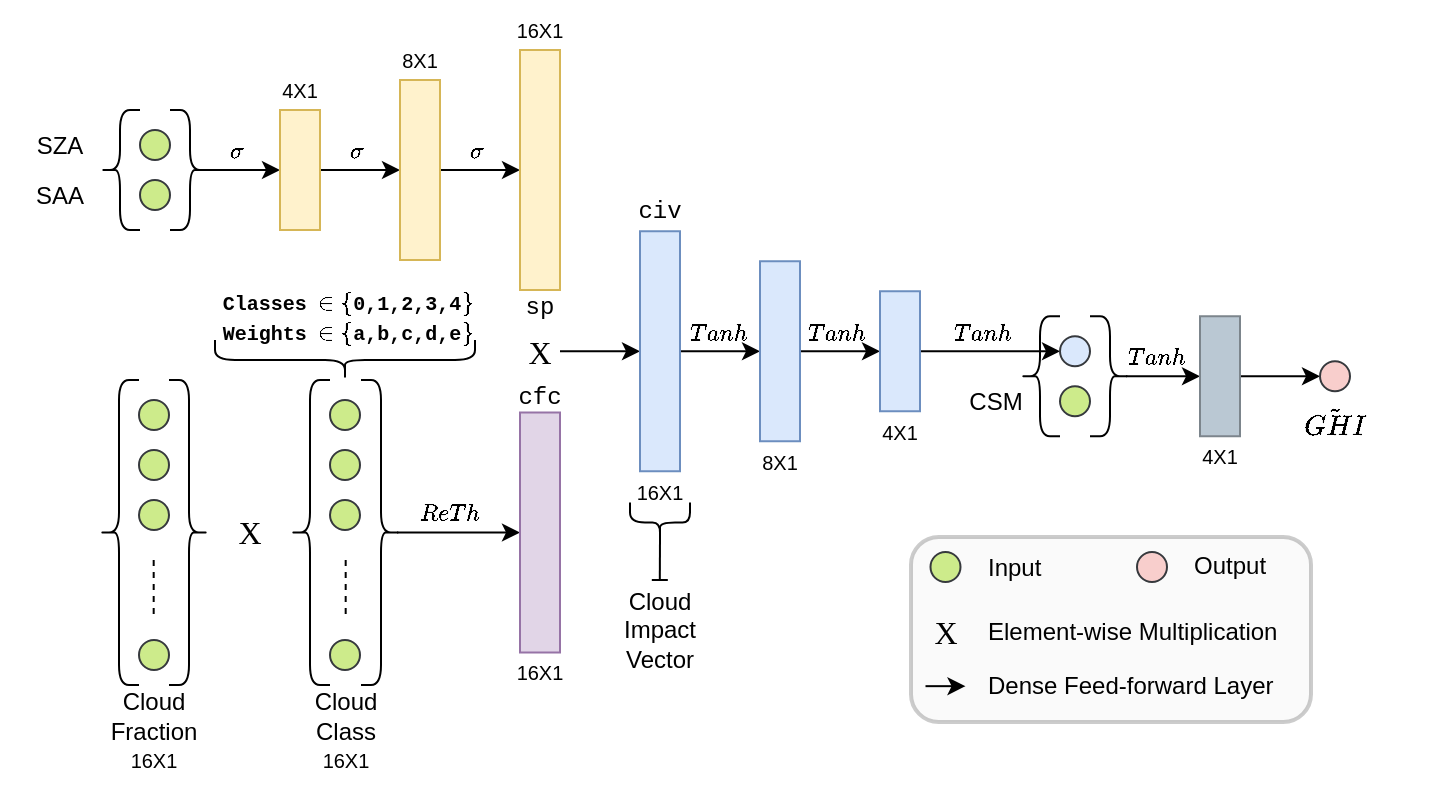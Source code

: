 <mxfile version="22.0.8" type="device">
  <diagram name="Page-1" id="1akDp7m4avPQtbB01FnF">
    <mxGraphModel dx="913" dy="471" grid="1" gridSize="10" guides="1" tooltips="1" connect="1" arrows="1" fold="1" page="1" pageScale="1" pageWidth="850" pageHeight="1100" math="1" shadow="0">
      <root>
        <mxCell id="0" />
        <mxCell id="1" parent="0" />
        <mxCell id="_aBtv9UDma8dpG4EVbKt-98" value="" style="rounded=0;whiteSpace=wrap;html=1;strokeColor=none;" parent="1" vertex="1">
          <mxGeometry x="60" width="680" height="400" as="geometry" />
        </mxCell>
        <mxCell id="_aBtv9UDma8dpG4EVbKt-91" value="" style="rounded=1;whiteSpace=wrap;html=1;opacity=20;strokeWidth=2;fillColor=#E6E6E6;" parent="1" vertex="1">
          <mxGeometry x="505.5" y="268.5" width="200" height="92.5" as="geometry" />
        </mxCell>
        <mxCell id="_aBtv9UDma8dpG4EVbKt-1" value="" style="shape=curlyBracket;whiteSpace=wrap;html=1;rounded=1;labelPosition=left;verticalLabelPosition=middle;align=right;verticalAlign=middle;" parent="1" vertex="1">
          <mxGeometry x="100" y="55" width="20" height="60" as="geometry" />
        </mxCell>
        <mxCell id="_aBtv9UDma8dpG4EVbKt-13" style="edgeStyle=orthogonalEdgeStyle;rounded=0;orthogonalLoop=1;jettySize=auto;html=1;exitX=0.1;exitY=0.5;exitDx=0;exitDy=0;exitPerimeter=0;entryX=0;entryY=0.5;entryDx=0;entryDy=0;" parent="1" source="_aBtv9UDma8dpG4EVbKt-2" target="_aBtv9UDma8dpG4EVbKt-7" edge="1">
          <mxGeometry relative="1" as="geometry" />
        </mxCell>
        <mxCell id="_aBtv9UDma8dpG4EVbKt-2" value="" style="shape=curlyBracket;whiteSpace=wrap;html=1;rounded=1;flipH=1;labelPosition=right;verticalLabelPosition=middle;align=left;verticalAlign=middle;" parent="1" vertex="1">
          <mxGeometry x="135" y="55" width="20" height="60" as="geometry" />
        </mxCell>
        <mxCell id="_aBtv9UDma8dpG4EVbKt-3" value="" style="ellipse;whiteSpace=wrap;html=1;aspect=fixed;fillColor=#cdeb8b;strokeColor=#36393d;" parent="1" vertex="1">
          <mxGeometry x="120" y="65" width="15" height="15" as="geometry" />
        </mxCell>
        <mxCell id="_aBtv9UDma8dpG4EVbKt-4" value="" style="ellipse;whiteSpace=wrap;html=1;aspect=fixed;fillColor=#cdeb8b;strokeColor=#36393d;" parent="1" vertex="1">
          <mxGeometry x="120" y="90" width="15" height="15" as="geometry" />
        </mxCell>
        <mxCell id="_aBtv9UDma8dpG4EVbKt-5" value="SZA" style="text;html=1;strokeColor=none;fillColor=none;align=center;verticalAlign=middle;whiteSpace=wrap;rounded=0;" parent="1" vertex="1">
          <mxGeometry x="50" y="57.5" width="60" height="30" as="geometry" />
        </mxCell>
        <mxCell id="_aBtv9UDma8dpG4EVbKt-6" value="SAA" style="text;html=1;strokeColor=none;fillColor=none;align=center;verticalAlign=middle;whiteSpace=wrap;rounded=0;" parent="1" vertex="1">
          <mxGeometry x="50" y="82.5" width="60" height="30" as="geometry" />
        </mxCell>
        <mxCell id="_aBtv9UDma8dpG4EVbKt-14" style="edgeStyle=orthogonalEdgeStyle;rounded=0;orthogonalLoop=1;jettySize=auto;html=1;exitX=1;exitY=0.5;exitDx=0;exitDy=0;entryX=0;entryY=0.5;entryDx=0;entryDy=0;" parent="1" source="_aBtv9UDma8dpG4EVbKt-7" target="_aBtv9UDma8dpG4EVbKt-8" edge="1">
          <mxGeometry relative="1" as="geometry" />
        </mxCell>
        <mxCell id="_aBtv9UDma8dpG4EVbKt-7" value="" style="rounded=0;whiteSpace=wrap;html=1;fillColor=#fff2cc;strokeColor=#d6b656;" parent="1" vertex="1">
          <mxGeometry x="190" y="55" width="20" height="60" as="geometry" />
        </mxCell>
        <mxCell id="_aBtv9UDma8dpG4EVbKt-15" style="edgeStyle=orthogonalEdgeStyle;rounded=0;orthogonalLoop=1;jettySize=auto;html=1;exitX=1;exitY=0.5;exitDx=0;exitDy=0;entryX=0;entryY=0.5;entryDx=0;entryDy=0;" parent="1" source="_aBtv9UDma8dpG4EVbKt-8" target="_aBtv9UDma8dpG4EVbKt-9" edge="1">
          <mxGeometry relative="1" as="geometry" />
        </mxCell>
        <mxCell id="_aBtv9UDma8dpG4EVbKt-8" value="" style="rounded=0;whiteSpace=wrap;html=1;fillColor=#fff2cc;strokeColor=#d6b656;" parent="1" vertex="1">
          <mxGeometry x="250" y="40" width="20" height="90" as="geometry" />
        </mxCell>
        <mxCell id="_aBtv9UDma8dpG4EVbKt-9" value="" style="rounded=0;whiteSpace=wrap;html=1;fillColor=#fff2cc;strokeColor=#d6b656;" parent="1" vertex="1">
          <mxGeometry x="310" y="25" width="20" height="120" as="geometry" />
        </mxCell>
        <mxCell id="_aBtv9UDma8dpG4EVbKt-10" value="&lt;font style=&quot;font-size: 10px;&quot;&gt;4X1&lt;/font&gt;" style="text;html=1;strokeColor=none;fillColor=none;align=center;verticalAlign=middle;whiteSpace=wrap;rounded=0;" parent="1" vertex="1">
          <mxGeometry x="170" y="35" width="60" height="20" as="geometry" />
        </mxCell>
        <mxCell id="_aBtv9UDma8dpG4EVbKt-11" value="&lt;font style=&quot;font-size: 10px;&quot;&gt;8X1&lt;/font&gt;" style="text;html=1;strokeColor=none;fillColor=none;align=center;verticalAlign=middle;whiteSpace=wrap;rounded=0;" parent="1" vertex="1">
          <mxGeometry x="230" y="20" width="60" height="20" as="geometry" />
        </mxCell>
        <mxCell id="_aBtv9UDma8dpG4EVbKt-12" value="&lt;font style=&quot;font-size: 10px;&quot;&gt;16X1&lt;/font&gt;" style="text;html=1;strokeColor=none;fillColor=none;align=center;verticalAlign=middle;whiteSpace=wrap;rounded=0;" parent="1" vertex="1">
          <mxGeometry x="290" y="5" width="60" height="20" as="geometry" />
        </mxCell>
        <mxCell id="_aBtv9UDma8dpG4EVbKt-16" value="&lt;font style=&quot;font-size: 10px;&quot;&gt;\(\sigma\)&lt;/font&gt;" style="text;html=1;strokeColor=none;fillColor=none;align=center;verticalAlign=middle;whiteSpace=wrap;rounded=0;" parent="1" vertex="1">
          <mxGeometry x="137.5" y="65" width="60" height="20" as="geometry" />
        </mxCell>
        <mxCell id="_aBtv9UDma8dpG4EVbKt-17" value="&lt;font style=&quot;font-size: 10px;&quot;&gt;\(\sigma\)&lt;/font&gt;" style="text;html=1;strokeColor=none;fillColor=none;align=center;verticalAlign=middle;whiteSpace=wrap;rounded=0;" parent="1" vertex="1">
          <mxGeometry x="197.5" y="65" width="60" height="20" as="geometry" />
        </mxCell>
        <mxCell id="_aBtv9UDma8dpG4EVbKt-18" value="&lt;span style=&quot;font-size: 10px;&quot;&gt;\(\sigma\)&lt;/span&gt;" style="text;html=1;strokeColor=none;fillColor=none;align=center;verticalAlign=middle;whiteSpace=wrap;rounded=0;" parent="1" vertex="1">
          <mxGeometry x="257.5" y="65" width="60" height="20" as="geometry" />
        </mxCell>
        <mxCell id="_aBtv9UDma8dpG4EVbKt-22" value="" style="shape=curlyBracket;whiteSpace=wrap;html=1;rounded=1;labelPosition=left;verticalLabelPosition=middle;align=right;verticalAlign=middle;" parent="1" vertex="1">
          <mxGeometry x="99.5" y="190" width="20" height="152.5" as="geometry" />
        </mxCell>
        <mxCell id="_aBtv9UDma8dpG4EVbKt-23" value="" style="shape=curlyBracket;whiteSpace=wrap;html=1;rounded=1;flipH=1;labelPosition=right;verticalLabelPosition=middle;align=left;verticalAlign=middle;" parent="1" vertex="1">
          <mxGeometry x="134.5" y="190" width="20" height="152.5" as="geometry" />
        </mxCell>
        <mxCell id="_aBtv9UDma8dpG4EVbKt-24" value="" style="ellipse;whiteSpace=wrap;html=1;aspect=fixed;fillColor=#cdeb8b;strokeColor=#36393d;" parent="1" vertex="1">
          <mxGeometry x="119.5" y="200" width="15" height="15" as="geometry" />
        </mxCell>
        <mxCell id="_aBtv9UDma8dpG4EVbKt-25" value="" style="ellipse;whiteSpace=wrap;html=1;aspect=fixed;fillColor=#cdeb8b;strokeColor=#36393d;" parent="1" vertex="1">
          <mxGeometry x="119.5" y="225" width="15" height="15" as="geometry" />
        </mxCell>
        <mxCell id="_aBtv9UDma8dpG4EVbKt-26" value="" style="ellipse;whiteSpace=wrap;html=1;aspect=fixed;fillColor=#cdeb8b;strokeColor=#36393d;" parent="1" vertex="1">
          <mxGeometry x="119.5" y="250" width="15" height="15" as="geometry" />
        </mxCell>
        <mxCell id="_aBtv9UDma8dpG4EVbKt-27" value="" style="endArrow=none;dashed=1;html=1;rounded=0;" parent="1" edge="1">
          <mxGeometry width="50" height="50" relative="1" as="geometry">
            <mxPoint x="126.84" y="280" as="sourcePoint" />
            <mxPoint x="126.84" y="310" as="targetPoint" />
          </mxGeometry>
        </mxCell>
        <mxCell id="_aBtv9UDma8dpG4EVbKt-28" value="" style="ellipse;whiteSpace=wrap;html=1;aspect=fixed;fillColor=#cdeb8b;strokeColor=#36393d;" parent="1" vertex="1">
          <mxGeometry x="119.5" y="320" width="15" height="15" as="geometry" />
        </mxCell>
        <mxCell id="_aBtv9UDma8dpG4EVbKt-29" value="" style="shape=curlyBracket;whiteSpace=wrap;html=1;rounded=1;labelPosition=left;verticalLabelPosition=middle;align=right;verticalAlign=middle;" parent="1" vertex="1">
          <mxGeometry x="195" y="190" width="20" height="152.5" as="geometry" />
        </mxCell>
        <mxCell id="_aBtv9UDma8dpG4EVbKt-43" style="edgeStyle=orthogonalEdgeStyle;rounded=0;orthogonalLoop=1;jettySize=auto;html=1;exitX=0.1;exitY=0.5;exitDx=0;exitDy=0;exitPerimeter=0;entryX=0;entryY=0.5;entryDx=0;entryDy=0;" parent="1" source="_aBtv9UDma8dpG4EVbKt-30" target="_aBtv9UDma8dpG4EVbKt-42" edge="1">
          <mxGeometry relative="1" as="geometry">
            <mxPoint x="286.0" y="266.25" as="targetPoint" />
          </mxGeometry>
        </mxCell>
        <mxCell id="_aBtv9UDma8dpG4EVbKt-30" value="" style="shape=curlyBracket;whiteSpace=wrap;html=1;rounded=1;flipH=1;labelPosition=right;verticalLabelPosition=middle;align=left;verticalAlign=middle;" parent="1" vertex="1">
          <mxGeometry x="230.5" y="190" width="20" height="152.5" as="geometry" />
        </mxCell>
        <mxCell id="_aBtv9UDma8dpG4EVbKt-31" value="" style="ellipse;whiteSpace=wrap;html=1;aspect=fixed;fillColor=#cdeb8b;strokeColor=#36393d;" parent="1" vertex="1">
          <mxGeometry x="215" y="200" width="15" height="15" as="geometry" />
        </mxCell>
        <mxCell id="_aBtv9UDma8dpG4EVbKt-32" value="" style="ellipse;whiteSpace=wrap;html=1;aspect=fixed;fillColor=#cdeb8b;strokeColor=#36393d;" parent="1" vertex="1">
          <mxGeometry x="215" y="225" width="15" height="15" as="geometry" />
        </mxCell>
        <mxCell id="_aBtv9UDma8dpG4EVbKt-33" value="" style="ellipse;whiteSpace=wrap;html=1;aspect=fixed;fillColor=#cdeb8b;strokeColor=#36393d;" parent="1" vertex="1">
          <mxGeometry x="215" y="250" width="15" height="15" as="geometry" />
        </mxCell>
        <mxCell id="_aBtv9UDma8dpG4EVbKt-34" value="" style="endArrow=none;dashed=1;html=1;rounded=0;" parent="1" edge="1">
          <mxGeometry width="50" height="50" relative="1" as="geometry">
            <mxPoint x="222.84" y="280" as="sourcePoint" />
            <mxPoint x="222.84" y="310" as="targetPoint" />
          </mxGeometry>
        </mxCell>
        <mxCell id="_aBtv9UDma8dpG4EVbKt-35" value="" style="ellipse;whiteSpace=wrap;html=1;aspect=fixed;fillColor=#cdeb8b;strokeColor=#36393d;" parent="1" vertex="1">
          <mxGeometry x="215" y="320" width="15" height="15" as="geometry" />
        </mxCell>
        <mxCell id="_aBtv9UDma8dpG4EVbKt-36" value="&lt;font style=&quot;font-size: 16px;&quot; face=&quot;Lucida Console&quot;&gt;X&lt;/font&gt;" style="text;html=1;strokeColor=none;fillColor=none;align=center;verticalAlign=middle;whiteSpace=wrap;rounded=0;" parent="1" vertex="1">
          <mxGeometry x="145" y="251.25" width="60" height="30" as="geometry" />
        </mxCell>
        <mxCell id="_aBtv9UDma8dpG4EVbKt-37" value="Cloud Fraction" style="text;html=1;strokeColor=none;fillColor=none;align=center;verticalAlign=middle;whiteSpace=wrap;rounded=0;" parent="1" vertex="1">
          <mxGeometry x="97" y="342.5" width="60" height="30" as="geometry" />
        </mxCell>
        <mxCell id="_aBtv9UDma8dpG4EVbKt-38" value="Cloud Class" style="text;html=1;strokeColor=none;fillColor=none;align=center;verticalAlign=middle;whiteSpace=wrap;rounded=0;" parent="1" vertex="1">
          <mxGeometry x="192.5" y="342.5" width="60" height="30" as="geometry" />
        </mxCell>
        <mxCell id="_aBtv9UDma8dpG4EVbKt-39" value="&lt;font style=&quot;font-size: 10px;&quot; face=&quot;Courier New&quot;&gt;&lt;b&gt;Classes \(\in \{\)0,1,2,3,4\(\}\)&lt;br&gt;Weights \(\in \{\)a,b,c,d,e\(\}\)&lt;/b&gt;&lt;/font&gt;" style="text;html=1;strokeColor=none;fillColor=none;align=center;verticalAlign=middle;whiteSpace=wrap;rounded=0;" parent="1" vertex="1">
          <mxGeometry x="158.5" y="142.5" width="130" height="30" as="geometry" />
        </mxCell>
        <mxCell id="_aBtv9UDma8dpG4EVbKt-41" value="" style="shape=curlyBracket;whiteSpace=wrap;html=1;rounded=1;labelPosition=left;verticalLabelPosition=middle;align=right;verticalAlign=middle;direction=north;" parent="1" vertex="1">
          <mxGeometry x="157.5" y="170" width="130" height="20" as="geometry" />
        </mxCell>
        <mxCell id="_aBtv9UDma8dpG4EVbKt-42" value="" style="rounded=0;whiteSpace=wrap;html=1;fillColor=#e1d5e7;strokeColor=#9673a6;" parent="1" vertex="1">
          <mxGeometry x="310" y="206.25" width="20" height="120" as="geometry" />
        </mxCell>
        <mxCell id="_aBtv9UDma8dpG4EVbKt-44" value="&lt;font style=&quot;font-size: 10px;&quot;&gt;16X1&lt;/font&gt;" style="text;html=1;strokeColor=none;fillColor=none;align=center;verticalAlign=middle;whiteSpace=wrap;rounded=0;" parent="1" vertex="1">
          <mxGeometry x="289.5" y="326.25" width="60" height="20" as="geometry" />
        </mxCell>
        <mxCell id="_aBtv9UDma8dpG4EVbKt-45" value="&lt;font style=&quot;font-size: 10px;&quot;&gt;16X1&lt;/font&gt;" style="text;html=1;strokeColor=none;fillColor=none;align=center;verticalAlign=middle;whiteSpace=wrap;rounded=0;" parent="1" vertex="1">
          <mxGeometry x="97" y="370" width="60" height="20" as="geometry" />
        </mxCell>
        <mxCell id="_aBtv9UDma8dpG4EVbKt-46" value="&lt;font style=&quot;font-size: 10px;&quot;&gt;16X1&lt;/font&gt;" style="text;html=1;strokeColor=none;fillColor=none;align=center;verticalAlign=middle;whiteSpace=wrap;rounded=0;" parent="1" vertex="1">
          <mxGeometry x="192.5" y="370" width="60" height="20" as="geometry" />
        </mxCell>
        <mxCell id="_aBtv9UDma8dpG4EVbKt-47" value="&lt;font style=&quot;font-size: 10px;&quot;&gt;\(ReTh\)&lt;/font&gt;" style="text;html=1;strokeColor=none;fillColor=none;align=center;verticalAlign=middle;whiteSpace=wrap;rounded=0;" parent="1" vertex="1">
          <mxGeometry x="245" y="246.25" width="60" height="20" as="geometry" />
        </mxCell>
        <mxCell id="_aBtv9UDma8dpG4EVbKt-52" style="edgeStyle=orthogonalEdgeStyle;rounded=0;orthogonalLoop=1;jettySize=auto;html=1;exitX=1;exitY=0.5;exitDx=0;exitDy=0;entryX=0;entryY=0.5;entryDx=0;entryDy=0;" parent="1" source="_aBtv9UDma8dpG4EVbKt-50" target="_aBtv9UDma8dpG4EVbKt-51" edge="1">
          <mxGeometry relative="1" as="geometry" />
        </mxCell>
        <mxCell id="_aBtv9UDma8dpG4EVbKt-50" value="&lt;font style=&quot;font-size: 16px;&quot; face=&quot;Lucida Console&quot;&gt;X&lt;/font&gt;" style="text;html=1;strokeColor=none;fillColor=none;align=center;verticalAlign=middle;whiteSpace=wrap;rounded=0;" parent="1" vertex="1">
          <mxGeometry x="310" y="160.625" width="20" height="30" as="geometry" />
        </mxCell>
        <mxCell id="_aBtv9UDma8dpG4EVbKt-55" style="edgeStyle=orthogonalEdgeStyle;rounded=0;orthogonalLoop=1;jettySize=auto;html=1;exitX=1;exitY=0.5;exitDx=0;exitDy=0;entryX=0;entryY=0.5;entryDx=0;entryDy=0;" parent="1" source="_aBtv9UDma8dpG4EVbKt-51" target="_aBtv9UDma8dpG4EVbKt-54" edge="1">
          <mxGeometry relative="1" as="geometry" />
        </mxCell>
        <mxCell id="_aBtv9UDma8dpG4EVbKt-51" value="" style="rounded=0;whiteSpace=wrap;html=1;fillColor=#dae8fc;strokeColor=#6c8ebf;" parent="1" vertex="1">
          <mxGeometry x="370" y="115.625" width="20" height="120" as="geometry" />
        </mxCell>
        <mxCell id="_aBtv9UDma8dpG4EVbKt-53" value="&lt;font style=&quot;font-size: 10px;&quot;&gt;16X1&lt;/font&gt;" style="text;html=1;strokeColor=none;fillColor=none;align=center;verticalAlign=middle;whiteSpace=wrap;rounded=0;" parent="1" vertex="1">
          <mxGeometry x="350" y="235.625" width="60" height="20" as="geometry" />
        </mxCell>
        <mxCell id="_aBtv9UDma8dpG4EVbKt-62" style="edgeStyle=orthogonalEdgeStyle;rounded=0;orthogonalLoop=1;jettySize=auto;html=1;exitX=1;exitY=0.5;exitDx=0;exitDy=0;entryX=0;entryY=0.5;entryDx=0;entryDy=0;" parent="1" source="_aBtv9UDma8dpG4EVbKt-54" target="_aBtv9UDma8dpG4EVbKt-58" edge="1">
          <mxGeometry relative="1" as="geometry" />
        </mxCell>
        <mxCell id="_aBtv9UDma8dpG4EVbKt-54" value="" style="rounded=0;whiteSpace=wrap;html=1;fillColor=#dae8fc;strokeColor=#6c8ebf;" parent="1" vertex="1">
          <mxGeometry x="430" y="130.625" width="20" height="90" as="geometry" />
        </mxCell>
        <mxCell id="_aBtv9UDma8dpG4EVbKt-56" value="&lt;font style=&quot;font-size: 10px;&quot;&gt;8X1&lt;/font&gt;" style="text;html=1;strokeColor=none;fillColor=none;align=center;verticalAlign=middle;whiteSpace=wrap;rounded=0;" parent="1" vertex="1">
          <mxGeometry x="410" y="220.625" width="60" height="20" as="geometry" />
        </mxCell>
        <mxCell id="_aBtv9UDma8dpG4EVbKt-57" value="&lt;font style=&quot;font-size: 10px;&quot;&gt;\(Tanh\)&lt;/font&gt;" style="text;html=1;strokeColor=none;fillColor=none;align=center;verticalAlign=middle;whiteSpace=wrap;rounded=0;" parent="1" vertex="1">
          <mxGeometry x="378.5" y="155.625" width="60" height="20" as="geometry" />
        </mxCell>
        <mxCell id="_aBtv9UDma8dpG4EVbKt-76" style="edgeStyle=orthogonalEdgeStyle;rounded=0;orthogonalLoop=1;jettySize=auto;html=1;exitX=1;exitY=0.5;exitDx=0;exitDy=0;entryX=0;entryY=0.5;entryDx=0;entryDy=0;" parent="1" source="_aBtv9UDma8dpG4EVbKt-58" target="_aBtv9UDma8dpG4EVbKt-71" edge="1">
          <mxGeometry relative="1" as="geometry" />
        </mxCell>
        <mxCell id="_aBtv9UDma8dpG4EVbKt-58" value="" style="rounded=0;whiteSpace=wrap;html=1;fillColor=#dae8fc;strokeColor=#6c8ebf;" parent="1" vertex="1">
          <mxGeometry x="490" y="145.625" width="20" height="60" as="geometry" />
        </mxCell>
        <mxCell id="_aBtv9UDma8dpG4EVbKt-59" value="&lt;font style=&quot;font-size: 10px;&quot;&gt;4X1&lt;/font&gt;" style="text;html=1;strokeColor=none;fillColor=none;align=center;verticalAlign=middle;whiteSpace=wrap;rounded=0;" parent="1" vertex="1">
          <mxGeometry x="470" y="205.625" width="60" height="20" as="geometry" />
        </mxCell>
        <mxCell id="_aBtv9UDma8dpG4EVbKt-60" value="&lt;font style=&quot;font-size: 10px;&quot;&gt;\(Tanh\)&lt;/font&gt;" style="text;html=1;strokeColor=none;fillColor=none;align=center;verticalAlign=middle;whiteSpace=wrap;rounded=0;" parent="1" vertex="1">
          <mxGeometry x="437.5" y="155.625" width="60" height="20" as="geometry" />
        </mxCell>
        <mxCell id="_aBtv9UDma8dpG4EVbKt-69" value="" style="shape=curlyBracket;whiteSpace=wrap;html=1;rounded=1;labelPosition=left;verticalLabelPosition=middle;align=right;verticalAlign=middle;" parent="1" vertex="1">
          <mxGeometry x="560" y="158.125" width="20" height="60" as="geometry" />
        </mxCell>
        <mxCell id="_aBtv9UDma8dpG4EVbKt-80" style="edgeStyle=orthogonalEdgeStyle;rounded=0;orthogonalLoop=1;jettySize=auto;html=1;exitX=0.1;exitY=0.5;exitDx=0;exitDy=0;exitPerimeter=0;entryX=0;entryY=0.5;entryDx=0;entryDy=0;" parent="1" source="_aBtv9UDma8dpG4EVbKt-70" target="_aBtv9UDma8dpG4EVbKt-79" edge="1">
          <mxGeometry relative="1" as="geometry" />
        </mxCell>
        <mxCell id="_aBtv9UDma8dpG4EVbKt-70" value="" style="shape=curlyBracket;whiteSpace=wrap;html=1;rounded=1;flipH=1;labelPosition=right;verticalLabelPosition=middle;align=left;verticalAlign=middle;" parent="1" vertex="1">
          <mxGeometry x="595" y="158.125" width="20" height="60" as="geometry" />
        </mxCell>
        <mxCell id="_aBtv9UDma8dpG4EVbKt-71" value="" style="ellipse;whiteSpace=wrap;html=1;aspect=fixed;fillColor=#DAE8FC;strokeColor=#36393d;" parent="1" vertex="1">
          <mxGeometry x="580" y="168.125" width="15" height="15" as="geometry" />
        </mxCell>
        <mxCell id="_aBtv9UDma8dpG4EVbKt-72" value="" style="ellipse;whiteSpace=wrap;html=1;aspect=fixed;fillColor=#cdeb8b;strokeColor=#36393d;" parent="1" vertex="1">
          <mxGeometry x="580" y="193.125" width="15" height="15" as="geometry" />
        </mxCell>
        <mxCell id="_aBtv9UDma8dpG4EVbKt-74" value="CSM" style="text;html=1;strokeColor=none;fillColor=none;align=center;verticalAlign=middle;whiteSpace=wrap;rounded=0;" parent="1" vertex="1">
          <mxGeometry x="518" y="185.625" width="60" height="30" as="geometry" />
        </mxCell>
        <mxCell id="_aBtv9UDma8dpG4EVbKt-77" value="&lt;font style=&quot;font-size: 10px;&quot;&gt;\(Tanh\)&lt;/font&gt;" style="text;html=1;strokeColor=none;fillColor=none;align=center;verticalAlign=middle;whiteSpace=wrap;rounded=0;" parent="1" vertex="1">
          <mxGeometry x="511" y="155.625" width="60" height="20" as="geometry" />
        </mxCell>
        <mxCell id="_aBtv9UDma8dpG4EVbKt-84" style="edgeStyle=orthogonalEdgeStyle;rounded=0;orthogonalLoop=1;jettySize=auto;html=1;exitX=1;exitY=0.5;exitDx=0;exitDy=0;entryX=0;entryY=0.5;entryDx=0;entryDy=0;" parent="1" source="_aBtv9UDma8dpG4EVbKt-79" target="_aBtv9UDma8dpG4EVbKt-83" edge="1">
          <mxGeometry relative="1" as="geometry" />
        </mxCell>
        <mxCell id="_aBtv9UDma8dpG4EVbKt-79" value="" style="rounded=0;whiteSpace=wrap;html=1;fillColor=#bac8d3;strokeColor=#7C858C;" parent="1" vertex="1">
          <mxGeometry x="650" y="158.125" width="20" height="60" as="geometry" />
        </mxCell>
        <mxCell id="_aBtv9UDma8dpG4EVbKt-81" value="&lt;font style=&quot;font-size: 10px;&quot;&gt;4X1&lt;/font&gt;" style="text;html=1;strokeColor=none;fillColor=none;align=center;verticalAlign=middle;whiteSpace=wrap;rounded=0;" parent="1" vertex="1">
          <mxGeometry x="630" y="218.125" width="60" height="20" as="geometry" />
        </mxCell>
        <mxCell id="_aBtv9UDma8dpG4EVbKt-82" value="&lt;font style=&quot;font-size: 10px;&quot;&gt;\(Tanh\)&lt;/font&gt;" style="text;html=1;strokeColor=none;fillColor=none;align=center;verticalAlign=middle;whiteSpace=wrap;rounded=0;" parent="1" vertex="1">
          <mxGeometry x="597.5" y="168.125" width="60" height="20" as="geometry" />
        </mxCell>
        <mxCell id="_aBtv9UDma8dpG4EVbKt-83" value="" style="ellipse;whiteSpace=wrap;html=1;aspect=fixed;fillColor=#F8CECC;strokeColor=#36393d;" parent="1" vertex="1">
          <mxGeometry x="710" y="180.625" width="15" height="15" as="geometry" />
        </mxCell>
        <mxCell id="_aBtv9UDma8dpG4EVbKt-85" value="&lt;font style=&quot;font-size: 12px;&quot;&gt;\(\tilde{GHI}\)&lt;br&gt;&lt;/font&gt;" style="text;html=1;strokeColor=none;fillColor=none;align=center;verticalAlign=middle;whiteSpace=wrap;rounded=0;" parent="1" vertex="1">
          <mxGeometry x="668.12" y="195.62" width="98.75" height="30" as="geometry" />
        </mxCell>
        <mxCell id="_aBtv9UDma8dpG4EVbKt-86" value="" style="ellipse;whiteSpace=wrap;html=1;aspect=fixed;fillColor=#cdeb8b;strokeColor=#36393d;" parent="1" vertex="1">
          <mxGeometry x="515.25" y="276" width="15" height="15" as="geometry" />
        </mxCell>
        <mxCell id="_aBtv9UDma8dpG4EVbKt-88" value="" style="ellipse;whiteSpace=wrap;html=1;aspect=fixed;fillColor=#F8CECC;strokeColor=#36393d;" parent="1" vertex="1">
          <mxGeometry x="618.5" y="276" width="15" height="15" as="geometry" />
        </mxCell>
        <mxCell id="_aBtv9UDma8dpG4EVbKt-89" value="Input" style="text;html=1;strokeColor=none;fillColor=none;align=left;verticalAlign=middle;whiteSpace=wrap;rounded=0;" parent="1" vertex="1">
          <mxGeometry x="541.75" y="273.5" width="60" height="20" as="geometry" />
        </mxCell>
        <mxCell id="_aBtv9UDma8dpG4EVbKt-90" value="Output" style="text;html=1;strokeColor=none;fillColor=none;align=left;verticalAlign=middle;whiteSpace=wrap;rounded=0;" parent="1" vertex="1">
          <mxGeometry x="645" y="273" width="60" height="20" as="geometry" />
        </mxCell>
        <mxCell id="_aBtv9UDma8dpG4EVbKt-97" style="edgeStyle=orthogonalEdgeStyle;rounded=0;orthogonalLoop=1;jettySize=auto;html=1;exitX=0.1;exitY=0.5;exitDx=0;exitDy=0;exitPerimeter=0;endArrow=baseDash;endFill=0;" parent="1" source="_aBtv9UDma8dpG4EVbKt-92" edge="1">
          <mxGeometry relative="1" as="geometry">
            <mxPoint x="379.907" y="290" as="targetPoint" />
          </mxGeometry>
        </mxCell>
        <mxCell id="_aBtv9UDma8dpG4EVbKt-92" value="" style="shape=curlyBracket;whiteSpace=wrap;html=1;rounded=1;labelPosition=left;verticalLabelPosition=middle;align=right;verticalAlign=middle;direction=north;" parent="1" vertex="1">
          <mxGeometry x="365" y="251.25" width="30" height="20" as="geometry" />
        </mxCell>
        <mxCell id="_aBtv9UDma8dpG4EVbKt-93" value="Cloud Impact Vector" style="text;html=1;strokeColor=none;fillColor=none;align=center;verticalAlign=middle;whiteSpace=wrap;rounded=0;" parent="1" vertex="1">
          <mxGeometry x="350" y="300" width="60" height="30" as="geometry" />
        </mxCell>
        <mxCell id="_aBtv9UDma8dpG4EVbKt-99" value="&lt;font style=&quot;font-size: 16px;&quot; face=&quot;Lucida Console&quot;&gt;X&lt;/font&gt;" style="text;html=1;strokeColor=none;fillColor=none;align=center;verticalAlign=middle;whiteSpace=wrap;rounded=0;" parent="1" vertex="1">
          <mxGeometry x="512.75" y="301" width="20" height="30" as="geometry" />
        </mxCell>
        <mxCell id="_aBtv9UDma8dpG4EVbKt-100" value="Element-wise Multiplication" style="text;html=1;strokeColor=none;fillColor=none;align=left;verticalAlign=middle;whiteSpace=wrap;rounded=0;" parent="1" vertex="1">
          <mxGeometry x="541.75" y="306" width="156.25" height="20" as="geometry" />
        </mxCell>
        <mxCell id="_aBtv9UDma8dpG4EVbKt-102" value="" style="endArrow=classic;html=1;rounded=0;" parent="1" edge="1">
          <mxGeometry width="50" height="50" relative="1" as="geometry">
            <mxPoint x="512.75" y="343.08" as="sourcePoint" />
            <mxPoint x="532.75" y="343.08" as="targetPoint" />
          </mxGeometry>
        </mxCell>
        <mxCell id="_aBtv9UDma8dpG4EVbKt-103" value="Dense Feed-forward Layer" style="text;html=1;strokeColor=none;fillColor=none;align=left;verticalAlign=middle;whiteSpace=wrap;rounded=0;" parent="1" vertex="1">
          <mxGeometry x="541.75" y="333" width="156.25" height="20" as="geometry" />
        </mxCell>
        <mxCell id="50yd6Q8TgF5kWspLU8kv-1" value="&lt;font face=&quot;Courier New&quot;&gt;civ&lt;/font&gt;" style="text;html=1;strokeColor=none;fillColor=none;align=center;verticalAlign=middle;whiteSpace=wrap;rounded=0;" vertex="1" parent="1">
          <mxGeometry x="365" y="90" width="30" height="30" as="geometry" />
        </mxCell>
        <mxCell id="50yd6Q8TgF5kWspLU8kv-2" value="&lt;font face=&quot;Courier New&quot;&gt;sp&lt;/font&gt;" style="text;html=1;strokeColor=none;fillColor=none;align=center;verticalAlign=middle;whiteSpace=wrap;rounded=0;" vertex="1" parent="1">
          <mxGeometry x="310" y="138.13" width="20" height="30" as="geometry" />
        </mxCell>
        <mxCell id="50yd6Q8TgF5kWspLU8kv-3" value="&lt;font face=&quot;Courier New&quot;&gt;cfc&lt;/font&gt;" style="text;html=1;strokeColor=none;fillColor=none;align=center;verticalAlign=middle;whiteSpace=wrap;rounded=0;" vertex="1" parent="1">
          <mxGeometry x="305" y="183.13" width="30" height="30" as="geometry" />
        </mxCell>
      </root>
    </mxGraphModel>
  </diagram>
</mxfile>
